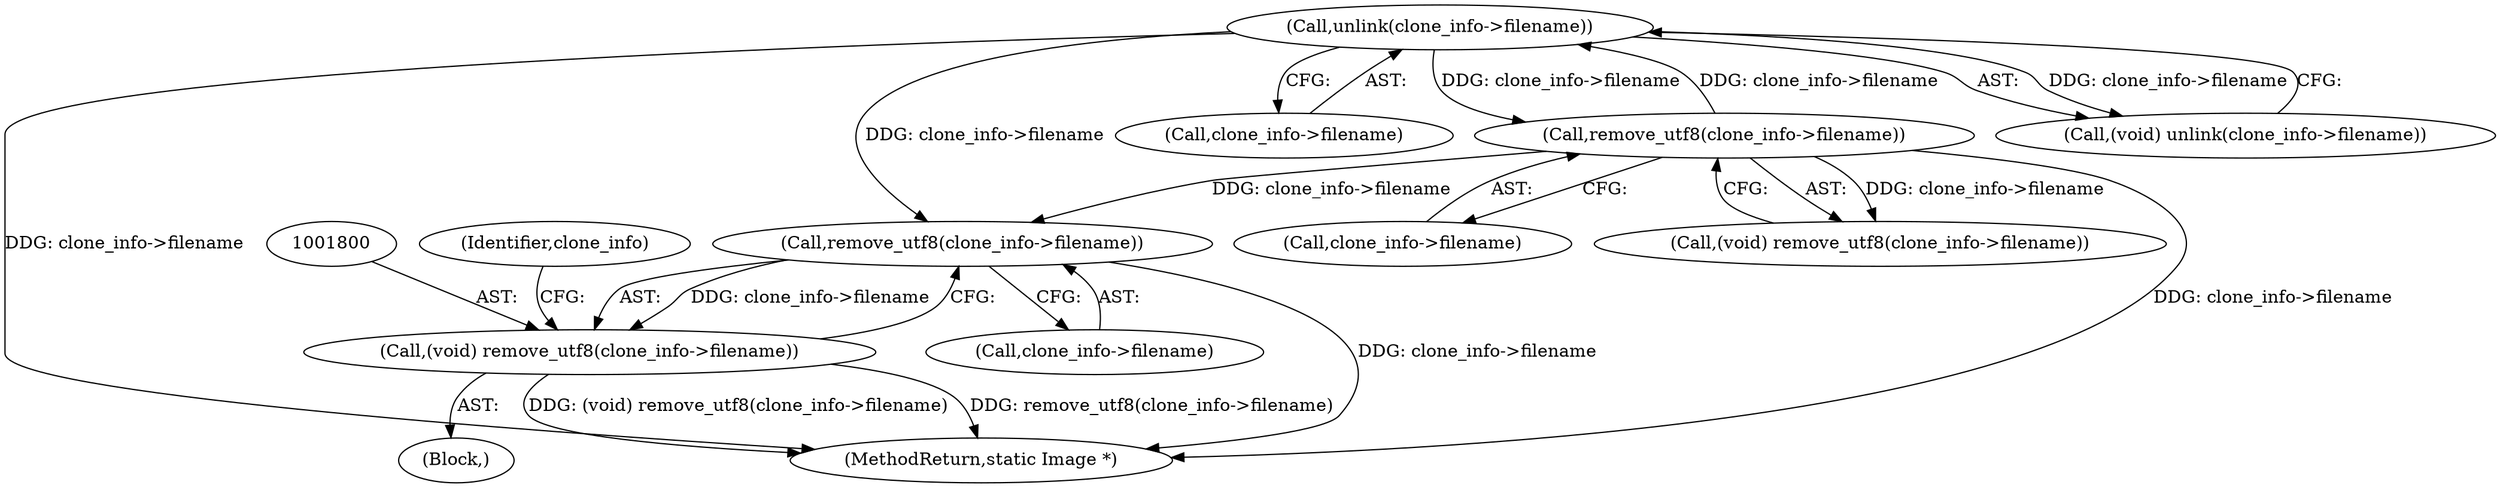 digraph "0_ImageMagick_437a35e57db5ec078f4a3ccbf71f941276e88430@API" {
"1001801" [label="(Call,remove_utf8(clone_info->filename))"];
"1001689" [label="(Call,unlink(clone_info->filename))"];
"1001602" [label="(Call,remove_utf8(clone_info->filename))"];
"1001799" [label="(Call,(void) remove_utf8(clone_info->filename))"];
"1001806" [label="(Identifier,clone_info)"];
"1001690" [label="(Call,clone_info->filename)"];
"1001600" [label="(Call,(void) remove_utf8(clone_info->filename))"];
"1001603" [label="(Call,clone_info->filename)"];
"1001827" [label="(MethodReturn,static Image *)"];
"1001602" [label="(Call,remove_utf8(clone_info->filename))"];
"1001789" [label="(Block,)"];
"1001799" [label="(Call,(void) remove_utf8(clone_info->filename))"];
"1001687" [label="(Call,(void) unlink(clone_info->filename))"];
"1001801" [label="(Call,remove_utf8(clone_info->filename))"];
"1001689" [label="(Call,unlink(clone_info->filename))"];
"1001802" [label="(Call,clone_info->filename)"];
"1001801" -> "1001799"  [label="AST: "];
"1001801" -> "1001802"  [label="CFG: "];
"1001802" -> "1001801"  [label="AST: "];
"1001799" -> "1001801"  [label="CFG: "];
"1001801" -> "1001827"  [label="DDG: clone_info->filename"];
"1001801" -> "1001799"  [label="DDG: clone_info->filename"];
"1001689" -> "1001801"  [label="DDG: clone_info->filename"];
"1001602" -> "1001801"  [label="DDG: clone_info->filename"];
"1001689" -> "1001687"  [label="AST: "];
"1001689" -> "1001690"  [label="CFG: "];
"1001690" -> "1001689"  [label="AST: "];
"1001687" -> "1001689"  [label="CFG: "];
"1001689" -> "1001827"  [label="DDG: clone_info->filename"];
"1001689" -> "1001602"  [label="DDG: clone_info->filename"];
"1001689" -> "1001687"  [label="DDG: clone_info->filename"];
"1001602" -> "1001689"  [label="DDG: clone_info->filename"];
"1001602" -> "1001600"  [label="AST: "];
"1001602" -> "1001603"  [label="CFG: "];
"1001603" -> "1001602"  [label="AST: "];
"1001600" -> "1001602"  [label="CFG: "];
"1001602" -> "1001827"  [label="DDG: clone_info->filename"];
"1001602" -> "1001600"  [label="DDG: clone_info->filename"];
"1001799" -> "1001789"  [label="AST: "];
"1001800" -> "1001799"  [label="AST: "];
"1001806" -> "1001799"  [label="CFG: "];
"1001799" -> "1001827"  [label="DDG: remove_utf8(clone_info->filename)"];
"1001799" -> "1001827"  [label="DDG: (void) remove_utf8(clone_info->filename)"];
}
